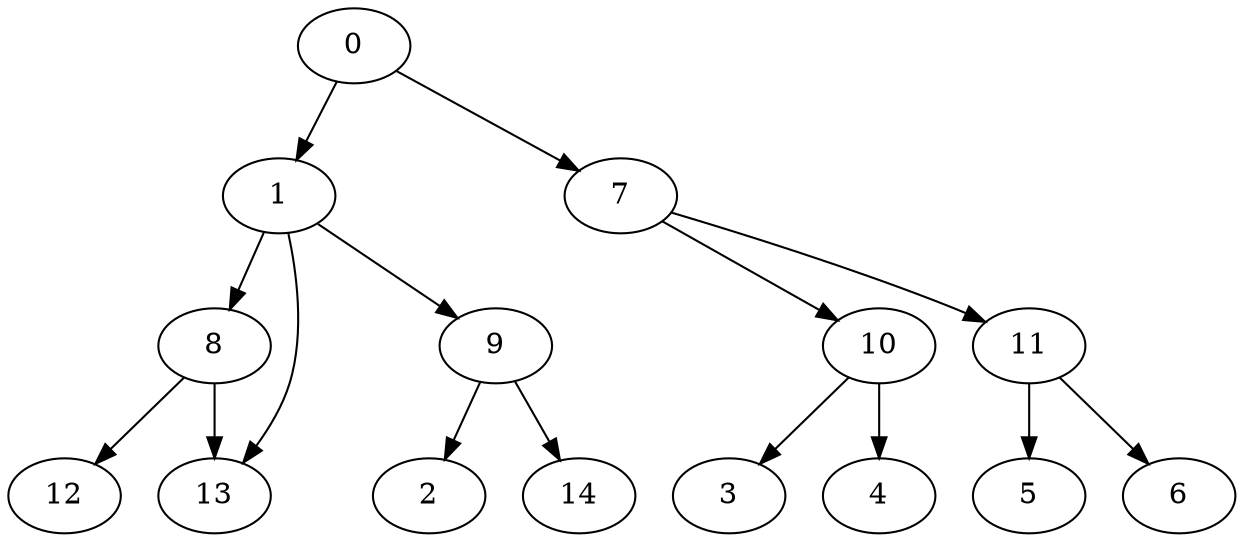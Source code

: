 digraph g {
0;
1;
2;
3;
4;
5;
6;
7;
8;
9;
10;
11;
12;
13;
14;
0 -> 1 [weight=0];
0 -> 7 [weight=0];
1 -> 8 [weight=0];
1 -> 9 [weight=0];
1 -> 13 [weight=0];
7 -> 10 [weight=0];
7 -> 11 [weight=0];
8 -> 12 [weight=0];
8 -> 13 [weight=1];
9 -> 14 [weight=0];
9 -> 2 [weight=0];
10 -> 3 [weight=0];
10 -> 4 [weight=1];
11 -> 5 [weight=0];
11 -> 6 [weight=0];
}
